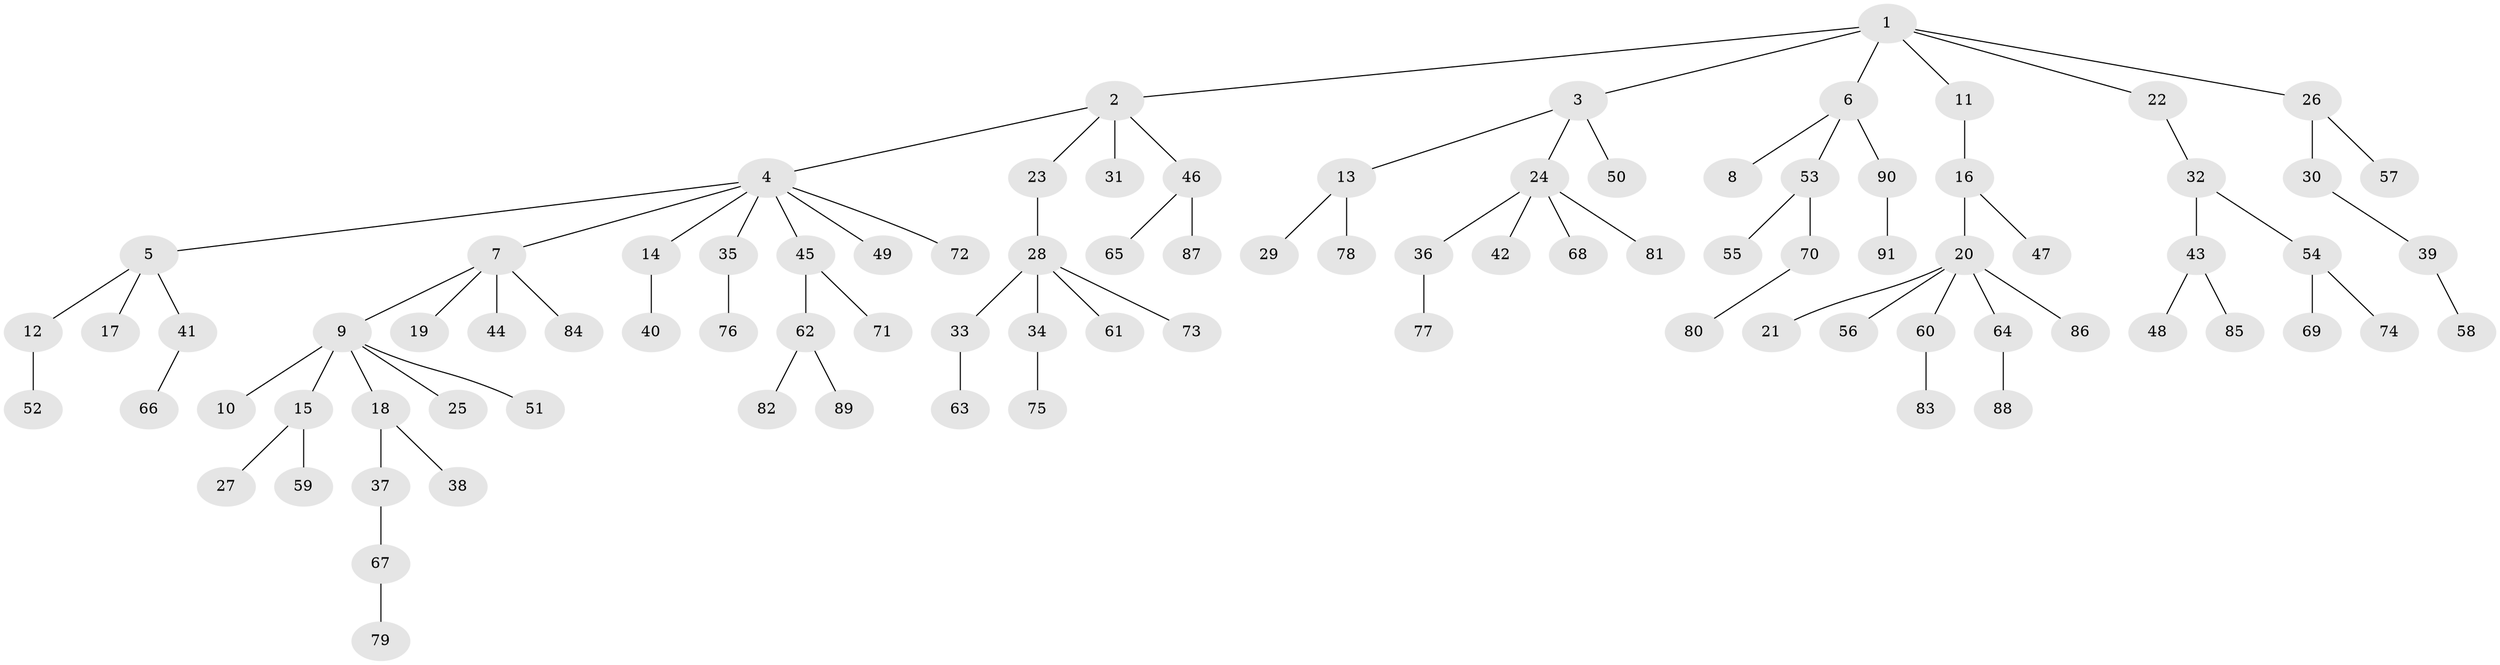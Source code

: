 // Generated by graph-tools (version 1.1) at 2025/15/03/09/25 04:15:26]
// undirected, 91 vertices, 90 edges
graph export_dot {
graph [start="1"]
  node [color=gray90,style=filled];
  1;
  2;
  3;
  4;
  5;
  6;
  7;
  8;
  9;
  10;
  11;
  12;
  13;
  14;
  15;
  16;
  17;
  18;
  19;
  20;
  21;
  22;
  23;
  24;
  25;
  26;
  27;
  28;
  29;
  30;
  31;
  32;
  33;
  34;
  35;
  36;
  37;
  38;
  39;
  40;
  41;
  42;
  43;
  44;
  45;
  46;
  47;
  48;
  49;
  50;
  51;
  52;
  53;
  54;
  55;
  56;
  57;
  58;
  59;
  60;
  61;
  62;
  63;
  64;
  65;
  66;
  67;
  68;
  69;
  70;
  71;
  72;
  73;
  74;
  75;
  76;
  77;
  78;
  79;
  80;
  81;
  82;
  83;
  84;
  85;
  86;
  87;
  88;
  89;
  90;
  91;
  1 -- 2;
  1 -- 3;
  1 -- 6;
  1 -- 11;
  1 -- 22;
  1 -- 26;
  2 -- 4;
  2 -- 23;
  2 -- 31;
  2 -- 46;
  3 -- 13;
  3 -- 24;
  3 -- 50;
  4 -- 5;
  4 -- 7;
  4 -- 14;
  4 -- 35;
  4 -- 45;
  4 -- 49;
  4 -- 72;
  5 -- 12;
  5 -- 17;
  5 -- 41;
  6 -- 8;
  6 -- 53;
  6 -- 90;
  7 -- 9;
  7 -- 19;
  7 -- 44;
  7 -- 84;
  9 -- 10;
  9 -- 15;
  9 -- 18;
  9 -- 25;
  9 -- 51;
  11 -- 16;
  12 -- 52;
  13 -- 29;
  13 -- 78;
  14 -- 40;
  15 -- 27;
  15 -- 59;
  16 -- 20;
  16 -- 47;
  18 -- 37;
  18 -- 38;
  20 -- 21;
  20 -- 56;
  20 -- 60;
  20 -- 64;
  20 -- 86;
  22 -- 32;
  23 -- 28;
  24 -- 36;
  24 -- 42;
  24 -- 68;
  24 -- 81;
  26 -- 30;
  26 -- 57;
  28 -- 33;
  28 -- 34;
  28 -- 61;
  28 -- 73;
  30 -- 39;
  32 -- 43;
  32 -- 54;
  33 -- 63;
  34 -- 75;
  35 -- 76;
  36 -- 77;
  37 -- 67;
  39 -- 58;
  41 -- 66;
  43 -- 48;
  43 -- 85;
  45 -- 62;
  45 -- 71;
  46 -- 65;
  46 -- 87;
  53 -- 55;
  53 -- 70;
  54 -- 69;
  54 -- 74;
  60 -- 83;
  62 -- 82;
  62 -- 89;
  64 -- 88;
  67 -- 79;
  70 -- 80;
  90 -- 91;
}
